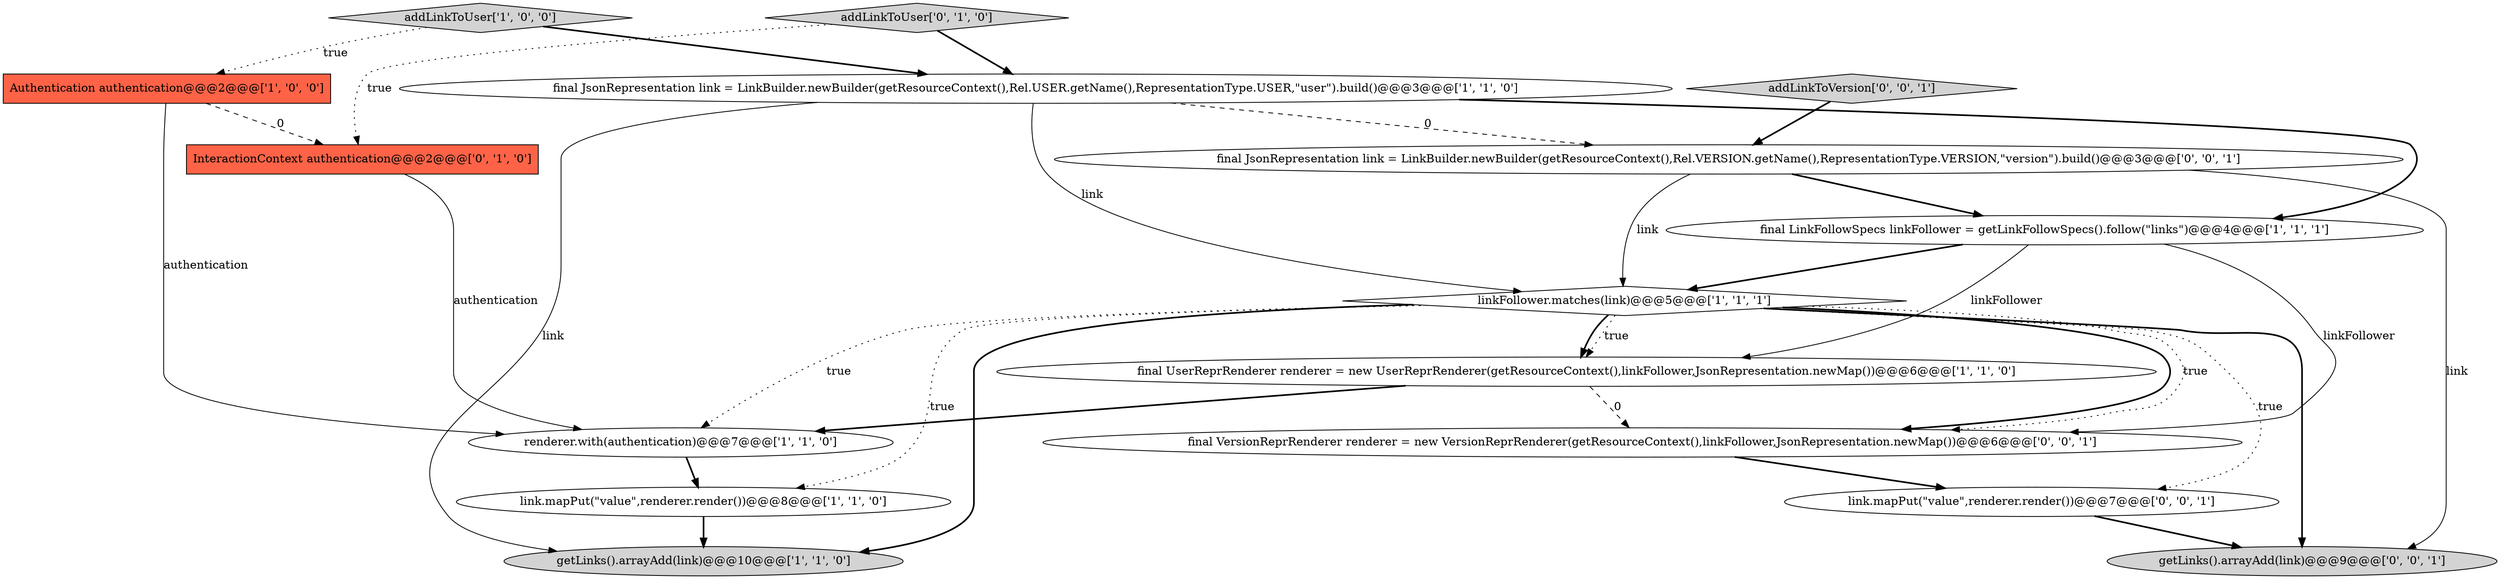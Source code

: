 digraph {
15 [style = filled, label = "addLinkToVersion['0', '0', '1']", fillcolor = lightgray, shape = diamond image = "AAA0AAABBB3BBB"];
12 [style = filled, label = "getLinks().arrayAdd(link)@@@9@@@['0', '0', '1']", fillcolor = lightgray, shape = ellipse image = "AAA0AAABBB3BBB"];
8 [style = filled, label = "getLinks().arrayAdd(link)@@@10@@@['1', '1', '0']", fillcolor = lightgray, shape = ellipse image = "AAA0AAABBB1BBB"];
6 [style = filled, label = "link.mapPut(\"value\",renderer.render())@@@8@@@['1', '1', '0']", fillcolor = white, shape = ellipse image = "AAA0AAABBB1BBB"];
13 [style = filled, label = "final VersionReprRenderer renderer = new VersionReprRenderer(getResourceContext(),linkFollower,JsonRepresentation.newMap())@@@6@@@['0', '0', '1']", fillcolor = white, shape = ellipse image = "AAA0AAABBB3BBB"];
5 [style = filled, label = "final LinkFollowSpecs linkFollower = getLinkFollowSpecs().follow(\"links\")@@@4@@@['1', '1', '1']", fillcolor = white, shape = ellipse image = "AAA0AAABBB1BBB"];
7 [style = filled, label = "final UserReprRenderer renderer = new UserReprRenderer(getResourceContext(),linkFollower,JsonRepresentation.newMap())@@@6@@@['1', '1', '0']", fillcolor = white, shape = ellipse image = "AAA0AAABBB1BBB"];
2 [style = filled, label = "final JsonRepresentation link = LinkBuilder.newBuilder(getResourceContext(),Rel.USER.getName(),RepresentationType.USER,\"user\").build()@@@3@@@['1', '1', '0']", fillcolor = white, shape = ellipse image = "AAA0AAABBB1BBB"];
14 [style = filled, label = "link.mapPut(\"value\",renderer.render())@@@7@@@['0', '0', '1']", fillcolor = white, shape = ellipse image = "AAA0AAABBB3BBB"];
0 [style = filled, label = "renderer.with(authentication)@@@7@@@['1', '1', '0']", fillcolor = white, shape = ellipse image = "AAA0AAABBB1BBB"];
9 [style = filled, label = "InteractionContext authentication@@@2@@@['0', '1', '0']", fillcolor = tomato, shape = box image = "AAA1AAABBB2BBB"];
3 [style = filled, label = "addLinkToUser['1', '0', '0']", fillcolor = lightgray, shape = diamond image = "AAA0AAABBB1BBB"];
10 [style = filled, label = "addLinkToUser['0', '1', '0']", fillcolor = lightgray, shape = diamond image = "AAA0AAABBB2BBB"];
1 [style = filled, label = "Authentication authentication@@@2@@@['1', '0', '0']", fillcolor = tomato, shape = box image = "AAA1AAABBB1BBB"];
4 [style = filled, label = "linkFollower.matches(link)@@@5@@@['1', '1', '1']", fillcolor = white, shape = diamond image = "AAA0AAABBB1BBB"];
11 [style = filled, label = "final JsonRepresentation link = LinkBuilder.newBuilder(getResourceContext(),Rel.VERSION.getName(),RepresentationType.VERSION,\"version\").build()@@@3@@@['0', '0', '1']", fillcolor = white, shape = ellipse image = "AAA0AAABBB3BBB"];
5->13 [style = solid, label="linkFollower"];
4->6 [style = dotted, label="true"];
11->4 [style = solid, label="link"];
2->8 [style = solid, label="link"];
0->6 [style = bold, label=""];
2->4 [style = solid, label="link"];
4->13 [style = bold, label=""];
4->0 [style = dotted, label="true"];
1->0 [style = solid, label="authentication"];
4->7 [style = dotted, label="true"];
1->9 [style = dashed, label="0"];
7->0 [style = bold, label=""];
4->14 [style = dotted, label="true"];
10->9 [style = dotted, label="true"];
4->7 [style = bold, label=""];
4->13 [style = dotted, label="true"];
5->7 [style = solid, label="linkFollower"];
11->5 [style = bold, label=""];
9->0 [style = solid, label="authentication"];
11->12 [style = solid, label="link"];
3->2 [style = bold, label=""];
15->11 [style = bold, label=""];
14->12 [style = bold, label=""];
5->4 [style = bold, label=""];
6->8 [style = bold, label=""];
7->13 [style = dashed, label="0"];
4->12 [style = bold, label=""];
4->8 [style = bold, label=""];
2->11 [style = dashed, label="0"];
10->2 [style = bold, label=""];
13->14 [style = bold, label=""];
3->1 [style = dotted, label="true"];
2->5 [style = bold, label=""];
}

